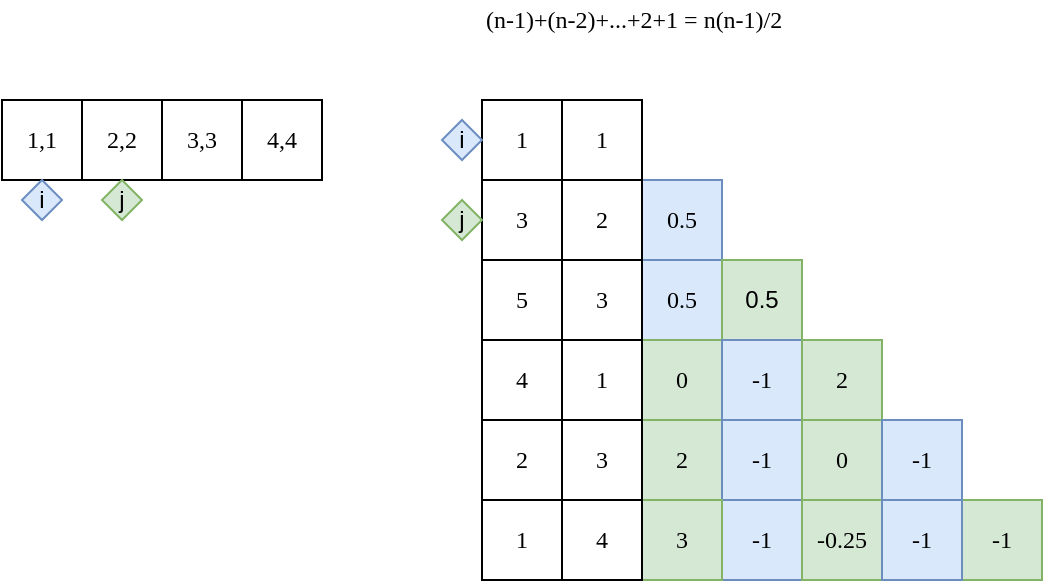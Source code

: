 <mxfile version="14.5.1" type="device"><diagram id="EjArKT-MrFbx6aZLU-S4" name="Page-1"><mxGraphModel dx="621" dy="461" grid="1" gridSize="10" guides="1" tooltips="1" connect="1" arrows="1" fold="1" page="1" pageScale="1" pageWidth="850" pageHeight="1100" math="0" shadow="0"><root><mxCell id="0"/><mxCell id="1" parent="0"/><mxCell id="C1ttHeHNdcTiGG76rLn--2" value="&lt;font face=&quot;Lucida Console&quot;&gt;1,1&lt;/font&gt;" style="rounded=0;whiteSpace=wrap;html=1;" parent="1" vertex="1"><mxGeometry x="280" y="400" width="40" height="40" as="geometry"/></mxCell><mxCell id="C1ttHeHNdcTiGG76rLn--3" value="&lt;font face=&quot;Lucida Console&quot;&gt;2,2&lt;/font&gt;" style="rounded=0;whiteSpace=wrap;html=1;" parent="1" vertex="1"><mxGeometry x="320" y="400" width="40" height="40" as="geometry"/></mxCell><mxCell id="C1ttHeHNdcTiGG76rLn--4" value="&lt;font face=&quot;Lucida Console&quot;&gt;3,3&lt;/font&gt;" style="rounded=0;whiteSpace=wrap;html=1;" parent="1" vertex="1"><mxGeometry x="360" y="400" width="40" height="40" as="geometry"/></mxCell><mxCell id="gnyh0RW03Y6L-Gr9g4Ej-1" value="&lt;font face=&quot;Lucida Console&quot;&gt;1&lt;/font&gt;" style="rounded=0;whiteSpace=wrap;html=1;" vertex="1" parent="1"><mxGeometry x="520" y="400" width="40" height="40" as="geometry"/></mxCell><mxCell id="gnyh0RW03Y6L-Gr9g4Ej-2" value="&lt;font face=&quot;Lucida Console&quot;&gt;1&lt;/font&gt;" style="rounded=0;whiteSpace=wrap;html=1;" vertex="1" parent="1"><mxGeometry x="560" y="400" width="40" height="40" as="geometry"/></mxCell><mxCell id="gnyh0RW03Y6L-Gr9g4Ej-7" value="i" style="rhombus;whiteSpace=wrap;html=1;fillColor=#dae8fc;strokeColor=#6c8ebf;" vertex="1" parent="1"><mxGeometry x="290" y="440" width="20" height="20" as="geometry"/></mxCell><mxCell id="gnyh0RW03Y6L-Gr9g4Ej-8" value="j" style="rhombus;whiteSpace=wrap;html=1;fillColor=#d5e8d4;strokeColor=#82b366;" vertex="1" parent="1"><mxGeometry x="330" y="440" width="20" height="20" as="geometry"/></mxCell><mxCell id="gnyh0RW03Y6L-Gr9g4Ej-10" value="&lt;font face=&quot;Lucida Console&quot;&gt;4,4&lt;/font&gt;" style="rounded=0;whiteSpace=wrap;html=1;" vertex="1" parent="1"><mxGeometry x="400" y="400" width="40" height="40" as="geometry"/></mxCell><mxCell id="gnyh0RW03Y6L-Gr9g4Ej-15" value="&lt;font face=&quot;Lucida Console&quot;&gt;2&lt;/font&gt;" style="rounded=0;whiteSpace=wrap;html=1;fillColor=#d5e8d4;strokeColor=#82b366;" vertex="1" parent="1"><mxGeometry x="600" y="560" width="40" height="40" as="geometry"/></mxCell><mxCell id="gnyh0RW03Y6L-Gr9g4Ej-16" value="&lt;font face=&quot;Lucida Console&quot;&gt;0.5&lt;/font&gt;" style="rounded=0;whiteSpace=wrap;html=1;fillColor=#dae8fc;strokeColor=#6c8ebf;" vertex="1" parent="1"><mxGeometry x="600" y="440" width="40" height="40" as="geometry"/></mxCell><mxCell id="gnyh0RW03Y6L-Gr9g4Ej-17" value="&lt;font face=&quot;Lucida Console&quot;&gt;0.5&lt;/font&gt;" style="rounded=0;whiteSpace=wrap;html=1;fillColor=#dae8fc;strokeColor=#6c8ebf;" vertex="1" parent="1"><mxGeometry x="600" y="480" width="40" height="40" as="geometry"/></mxCell><mxCell id="gnyh0RW03Y6L-Gr9g4Ej-18" value="&lt;font face=&quot;Lucida Console&quot;&gt;0&lt;/font&gt;" style="rounded=0;whiteSpace=wrap;html=1;fillColor=#d5e8d4;strokeColor=#82b366;" vertex="1" parent="1"><mxGeometry x="600" y="520" width="40" height="40" as="geometry"/></mxCell><mxCell id="gnyh0RW03Y6L-Gr9g4Ej-19" value="&lt;font face=&quot;Lucida Console&quot;&gt;-1&lt;/font&gt;" style="rounded=0;whiteSpace=wrap;html=1;fillColor=#dae8fc;strokeColor=#6c8ebf;" vertex="1" parent="1"><mxGeometry x="640" y="560" width="40" height="40" as="geometry"/></mxCell><mxCell id="gnyh0RW03Y6L-Gr9g4Ej-20" value="&lt;font face=&quot;Lucida Console&quot;&gt;-1&lt;/font&gt;" style="rounded=0;whiteSpace=wrap;html=1;fillColor=#dae8fc;strokeColor=#6c8ebf;" vertex="1" parent="1"><mxGeometry x="640" y="600" width="40" height="40" as="geometry"/></mxCell><mxCell id="gnyh0RW03Y6L-Gr9g4Ej-21" value="0.5" style="rounded=0;whiteSpace=wrap;html=1;fillColor=#d5e8d4;strokeColor=#82b366;" vertex="1" parent="1"><mxGeometry x="640" y="480" width="40" height="40" as="geometry"/></mxCell><mxCell id="gnyh0RW03Y6L-Gr9g4Ej-22" value="&lt;font face=&quot;Lucida Console&quot;&gt;-1&lt;/font&gt;" style="rounded=0;whiteSpace=wrap;html=1;fillColor=#dae8fc;strokeColor=#6c8ebf;" vertex="1" parent="1"><mxGeometry x="640" y="520" width="40" height="40" as="geometry"/></mxCell><mxCell id="gnyh0RW03Y6L-Gr9g4Ej-23" value="&lt;font face=&quot;Lucida Console&quot;&gt;0&lt;/font&gt;" style="rounded=0;whiteSpace=wrap;html=1;fillColor=#d5e8d4;strokeColor=#82b366;" vertex="1" parent="1"><mxGeometry x="680" y="560" width="40" height="40" as="geometry"/></mxCell><mxCell id="gnyh0RW03Y6L-Gr9g4Ej-24" value="&lt;font face=&quot;Lucida Console&quot;&gt;-0.25&lt;/font&gt;" style="rounded=0;whiteSpace=wrap;html=1;fillColor=#d5e8d4;strokeColor=#82b366;" vertex="1" parent="1"><mxGeometry x="680" y="600" width="40" height="40" as="geometry"/></mxCell><mxCell id="gnyh0RW03Y6L-Gr9g4Ej-26" value="&lt;font face=&quot;Lucida Console&quot;&gt;2&lt;/font&gt;" style="rounded=0;whiteSpace=wrap;html=1;fillColor=#d5e8d4;strokeColor=#82b366;" vertex="1" parent="1"><mxGeometry x="680" y="520" width="40" height="40" as="geometry"/></mxCell><mxCell id="gnyh0RW03Y6L-Gr9g4Ej-28" value="&lt;font face=&quot;Lucida Console&quot;&gt;-1&lt;/font&gt;" style="rounded=0;whiteSpace=wrap;html=1;fillColor=#d5e8d4;strokeColor=#82b366;" vertex="1" parent="1"><mxGeometry x="760" y="600" width="40" height="40" as="geometry"/></mxCell><mxCell id="gnyh0RW03Y6L-Gr9g4Ej-29" value="&lt;font face=&quot;Lucida Console&quot;&gt;-1&lt;/font&gt;" style="rounded=0;whiteSpace=wrap;html=1;fillColor=#dae8fc;strokeColor=#6c8ebf;" vertex="1" parent="1"><mxGeometry x="720" y="560" width="40" height="40" as="geometry"/></mxCell><mxCell id="gnyh0RW03Y6L-Gr9g4Ej-30" value="&lt;font face=&quot;Lucida Console&quot;&gt;-1&lt;/font&gt;" style="rounded=0;whiteSpace=wrap;html=1;fillColor=#dae8fc;strokeColor=#6c8ebf;" vertex="1" parent="1"><mxGeometry x="720" y="600" width="40" height="40" as="geometry"/></mxCell><mxCell id="gnyh0RW03Y6L-Gr9g4Ej-32" value="&lt;font face=&quot;Lucida Console&quot;&gt;(n-1)+(n-2)+...+2+1 = n(n-1)/2&lt;/font&gt;" style="text;html=1;align=left;verticalAlign=middle;resizable=0;points=[];autosize=1;" vertex="1" parent="1"><mxGeometry x="520" y="350" width="230" height="20" as="geometry"/></mxCell><mxCell id="gnyh0RW03Y6L-Gr9g4Ej-40" value="&lt;font face=&quot;Lucida Console&quot;&gt;3&lt;/font&gt;" style="rounded=0;whiteSpace=wrap;html=1;fillColor=#d5e8d4;strokeColor=#82b366;" vertex="1" parent="1"><mxGeometry x="600" y="600" width="40" height="40" as="geometry"/></mxCell><mxCell id="gnyh0RW03Y6L-Gr9g4Ej-41" value="&lt;font face=&quot;Lucida Console&quot;&gt;4&lt;/font&gt;" style="rounded=0;whiteSpace=wrap;html=1;" vertex="1" parent="1"><mxGeometry x="520" y="520" width="40" height="40" as="geometry"/></mxCell><mxCell id="gnyh0RW03Y6L-Gr9g4Ej-42" value="&lt;font face=&quot;Lucida Console&quot;&gt;1&lt;/font&gt;" style="rounded=0;whiteSpace=wrap;html=1;" vertex="1" parent="1"><mxGeometry x="560" y="520" width="40" height="40" as="geometry"/></mxCell><mxCell id="gnyh0RW03Y6L-Gr9g4Ej-43" value="&lt;font face=&quot;Lucida Console&quot;&gt;2&lt;/font&gt;" style="rounded=0;whiteSpace=wrap;html=1;" vertex="1" parent="1"><mxGeometry x="520" y="560" width="40" height="40" as="geometry"/></mxCell><mxCell id="gnyh0RW03Y6L-Gr9g4Ej-44" value="&lt;font face=&quot;Lucida Console&quot;&gt;3&lt;/font&gt;" style="rounded=0;whiteSpace=wrap;html=1;" vertex="1" parent="1"><mxGeometry x="560" y="560" width="40" height="40" as="geometry"/></mxCell><mxCell id="gnyh0RW03Y6L-Gr9g4Ej-45" value="&lt;font face=&quot;Lucida Console&quot;&gt;1&lt;/font&gt;" style="rounded=0;whiteSpace=wrap;html=1;" vertex="1" parent="1"><mxGeometry x="520" y="600" width="40" height="40" as="geometry"/></mxCell><mxCell id="gnyh0RW03Y6L-Gr9g4Ej-46" value="&lt;font face=&quot;Lucida Console&quot;&gt;4&lt;/font&gt;" style="rounded=0;whiteSpace=wrap;html=1;" vertex="1" parent="1"><mxGeometry x="560" y="600" width="40" height="40" as="geometry"/></mxCell><mxCell id="gnyh0RW03Y6L-Gr9g4Ej-3" value="&lt;font face=&quot;Lucida Console&quot;&gt;3&lt;/font&gt;" style="rounded=0;whiteSpace=wrap;html=1;" vertex="1" parent="1"><mxGeometry x="520" y="440" width="40" height="40" as="geometry"/></mxCell><mxCell id="gnyh0RW03Y6L-Gr9g4Ej-5" value="&lt;font face=&quot;Lucida Console&quot;&gt;5&lt;/font&gt;" style="rounded=0;whiteSpace=wrap;html=1;" vertex="1" parent="1"><mxGeometry x="520" y="480" width="40" height="40" as="geometry"/></mxCell><mxCell id="gnyh0RW03Y6L-Gr9g4Ej-4" value="&lt;font face=&quot;Lucida Console&quot;&gt;2&lt;/font&gt;" style="rounded=0;whiteSpace=wrap;html=1;" vertex="1" parent="1"><mxGeometry x="560" y="440" width="40" height="40" as="geometry"/></mxCell><mxCell id="gnyh0RW03Y6L-Gr9g4Ej-6" value="&lt;font face=&quot;Lucida Console&quot;&gt;3&lt;/font&gt;" style="rounded=0;whiteSpace=wrap;html=1;" vertex="1" parent="1"><mxGeometry x="560" y="480" width="40" height="40" as="geometry"/></mxCell><mxCell id="gnyh0RW03Y6L-Gr9g4Ej-47" value="j" style="rhombus;whiteSpace=wrap;html=1;fillColor=#d5e8d4;strokeColor=#82b366;" vertex="1" parent="1"><mxGeometry x="500" y="450" width="20" height="20" as="geometry"/></mxCell><mxCell id="gnyh0RW03Y6L-Gr9g4Ej-48" value="i" style="rhombus;whiteSpace=wrap;html=1;fillColor=#dae8fc;strokeColor=#6c8ebf;" vertex="1" parent="1"><mxGeometry x="500" y="410" width="20" height="20" as="geometry"/></mxCell></root></mxGraphModel></diagram></mxfile>